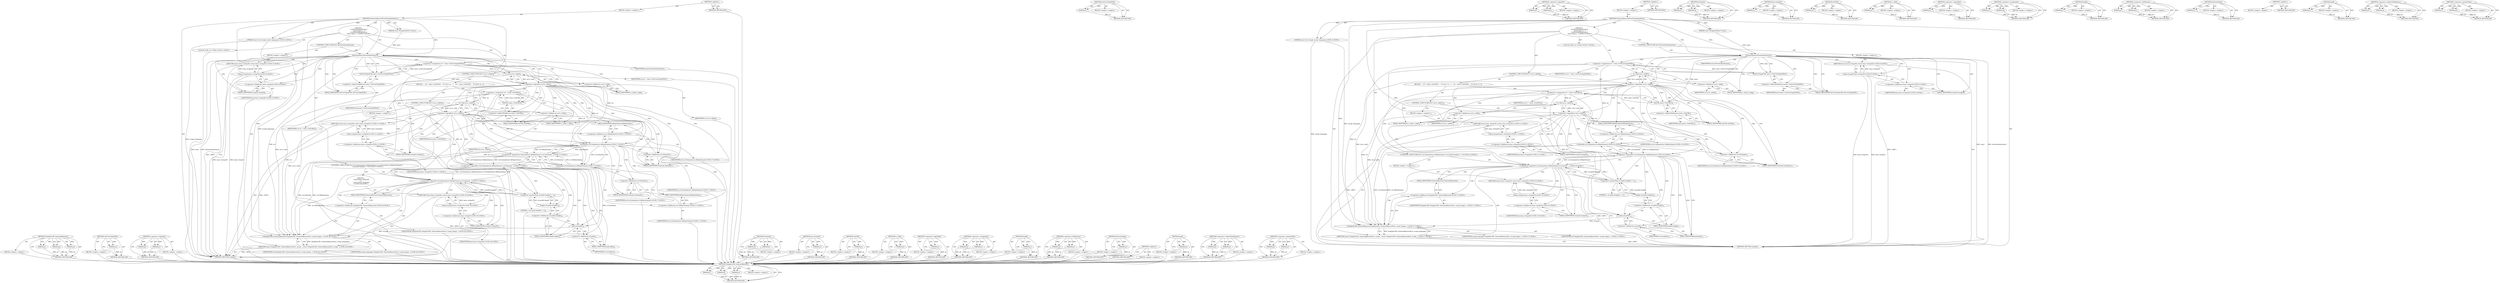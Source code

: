 digraph "&lt;operator&gt;.greaterThan" {
vulnerable_172 [label=<(METHOD,TemplateURL.GenerateKeyword)>];
vulnerable_173 [label=<(PARAM,p1)>];
vulnerable_174 [label=<(PARAM,p2)>];
vulnerable_175 [label=<(PARAM,p3)>];
vulnerable_176 [label=<(BLOCK,&lt;empty&gt;,&lt;empty&gt;)>];
vulnerable_177 [label=<(METHOD_RETURN,ANY)>];
vulnerable_128 [label=<(METHOD,GetUserTypedURL)>];
vulnerable_129 [label=<(PARAM,p1)>];
vulnerable_130 [label=<(BLOCK,&lt;empty&gt;,&lt;empty&gt;)>];
vulnerable_131 [label=<(METHOD_RETURN,ANY)>];
vulnerable_149 [label=<(METHOD,&lt;operator&gt;.logicalOr)>];
vulnerable_150 [label=<(PARAM,p1)>];
vulnerable_151 [label=<(PARAM,p2)>];
vulnerable_152 [label=<(BLOCK,&lt;empty&gt;,&lt;empty&gt;)>];
vulnerable_153 [label=<(METHOD_RETURN,ANY)>];
vulnerable_6 [label=<(METHOD,&lt;global&gt;)<SUB>1</SUB>>];
vulnerable_7 [label=<(BLOCK,&lt;empty&gt;,&lt;empty&gt;)<SUB>1</SUB>>];
vulnerable_8 [label=<(METHOD,GenerateKeywordFromNavigationEntry)<SUB>1</SUB>>];
vulnerable_9 [label=<(PARAM,const NavigationEntry* entry)<SUB>2</SUB>>];
vulnerable_10 [label="<(PARAM,const std::string&amp; accept_languages)<SUB>3</SUB>>"];
vulnerable_11 [label="<(BLOCK,{
  if (IsFormSubmit(entry))
    return base::s...,{
  if (IsFormSubmit(entry))
    return base::s...)<SUB>3</SUB>>"];
vulnerable_12 [label=<(CONTROL_STRUCTURE,IF,if (IsFormSubmit(entry)))<SUB>4</SUB>>];
vulnerable_13 [label=<(IsFormSubmit,IsFormSubmit(entry))<SUB>4</SUB>>];
vulnerable_14 [label=<(IDENTIFIER,entry,IsFormSubmit(entry))<SUB>4</SUB>>];
vulnerable_15 [label=<(BLOCK,&lt;empty&gt;,&lt;empty&gt;)<SUB>5</SUB>>];
vulnerable_16 [label="<(RETURN,return base::string16();,return base::string16();)<SUB>5</SUB>>"];
vulnerable_17 [label="<(base.string16,base::string16())<SUB>5</SUB>>"];
vulnerable_18 [label="<(&lt;operator&gt;.fieldAccess,base::string16)<SUB>5</SUB>>"];
vulnerable_19 [label="<(IDENTIFIER,base,base::string16())<SUB>5</SUB>>"];
vulnerable_20 [label=<(FIELD_IDENTIFIER,string16,string16)<SUB>5</SUB>>];
vulnerable_21 [label="<(LOCAL,GURL url: GURL)<SUB>7</SUB>>"];
vulnerable_22 [label=<(&lt;operator&gt;.assignment,url = entry-&gt;GetUserTypedURL())<SUB>7</SUB>>];
vulnerable_23 [label=<(IDENTIFIER,url,url = entry-&gt;GetUserTypedURL())<SUB>7</SUB>>];
vulnerable_24 [label=<(GetUserTypedURL,entry-&gt;GetUserTypedURL())<SUB>7</SUB>>];
vulnerable_25 [label=<(&lt;operator&gt;.indirectFieldAccess,entry-&gt;GetUserTypedURL)<SUB>7</SUB>>];
vulnerable_26 [label=<(IDENTIFIER,entry,entry-&gt;GetUserTypedURL())<SUB>7</SUB>>];
vulnerable_27 [label=<(FIELD_IDENTIFIER,GetUserTypedURL,GetUserTypedURL)<SUB>7</SUB>>];
vulnerable_28 [label=<(CONTROL_STRUCTURE,IF,if (!url.is_valid()))<SUB>8</SUB>>];
vulnerable_29 [label=<(&lt;operator&gt;.logicalNot,!url.is_valid())<SUB>8</SUB>>];
vulnerable_30 [label=<(is_valid,url.is_valid())<SUB>8</SUB>>];
vulnerable_31 [label=<(&lt;operator&gt;.fieldAccess,url.is_valid)<SUB>8</SUB>>];
vulnerable_32 [label=<(IDENTIFIER,url,url.is_valid())<SUB>8</SUB>>];
vulnerable_33 [label=<(FIELD_IDENTIFIER,is_valid,is_valid)<SUB>8</SUB>>];
vulnerable_34 [label=<(BLOCK,{
    url = entry-&gt;GetURL();
    if (!url.is_va...,{
    url = entry-&gt;GetURL();
    if (!url.is_va...)<SUB>8</SUB>>];
vulnerable_35 [label=<(&lt;operator&gt;.assignment,url = entry-&gt;GetURL())<SUB>9</SUB>>];
vulnerable_36 [label=<(IDENTIFIER,url,url = entry-&gt;GetURL())<SUB>9</SUB>>];
vulnerable_37 [label=<(GetURL,entry-&gt;GetURL())<SUB>9</SUB>>];
vulnerable_38 [label=<(&lt;operator&gt;.indirectFieldAccess,entry-&gt;GetURL)<SUB>9</SUB>>];
vulnerable_39 [label=<(IDENTIFIER,entry,entry-&gt;GetURL())<SUB>9</SUB>>];
vulnerable_40 [label=<(FIELD_IDENTIFIER,GetURL,GetURL)<SUB>9</SUB>>];
vulnerable_41 [label=<(CONTROL_STRUCTURE,IF,if (!url.is_valid()))<SUB>10</SUB>>];
vulnerable_42 [label=<(&lt;operator&gt;.logicalNot,!url.is_valid())<SUB>10</SUB>>];
vulnerable_43 [label=<(is_valid,url.is_valid())<SUB>10</SUB>>];
vulnerable_44 [label=<(&lt;operator&gt;.fieldAccess,url.is_valid)<SUB>10</SUB>>];
vulnerable_45 [label=<(IDENTIFIER,url,url.is_valid())<SUB>10</SUB>>];
vulnerable_46 [label=<(FIELD_IDENTIFIER,is_valid,is_valid)<SUB>10</SUB>>];
vulnerable_47 [label=<(BLOCK,&lt;empty&gt;,&lt;empty&gt;)<SUB>11</SUB>>];
vulnerable_48 [label="<(RETURN,return base::string16();,return base::string16();)<SUB>11</SUB>>"];
vulnerable_49 [label="<(base.string16,base::string16())<SUB>11</SUB>>"];
vulnerable_50 [label="<(&lt;operator&gt;.fieldAccess,base::string16)<SUB>11</SUB>>"];
vulnerable_51 [label="<(IDENTIFIER,base,base::string16())<SUB>11</SUB>>"];
vulnerable_52 [label=<(FIELD_IDENTIFIER,string16,string16)<SUB>11</SUB>>];
vulnerable_53 [label="<(CONTROL_STRUCTURE,IF,if (!url.SchemeIs(url::kHttpScheme) || (url.path().length() &gt; 1)))<SUB>14</SUB>>"];
vulnerable_54 [label="<(&lt;operator&gt;.logicalOr,!url.SchemeIs(url::kHttpScheme) || (url.path()....)<SUB>14</SUB>>"];
vulnerable_55 [label="<(&lt;operator&gt;.logicalNot,!url.SchemeIs(url::kHttpScheme))<SUB>14</SUB>>"];
vulnerable_56 [label="<(SchemeIs,url.SchemeIs(url::kHttpScheme))<SUB>14</SUB>>"];
vulnerable_57 [label=<(&lt;operator&gt;.fieldAccess,url.SchemeIs)<SUB>14</SUB>>];
vulnerable_58 [label="<(IDENTIFIER,url,url.SchemeIs(url::kHttpScheme))<SUB>14</SUB>>"];
vulnerable_59 [label=<(FIELD_IDENTIFIER,SchemeIs,SchemeIs)<SUB>14</SUB>>];
vulnerable_60 [label="<(&lt;operator&gt;.fieldAccess,url::kHttpScheme)<SUB>14</SUB>>"];
vulnerable_61 [label="<(IDENTIFIER,url,url.SchemeIs(url::kHttpScheme))<SUB>14</SUB>>"];
vulnerable_62 [label=<(FIELD_IDENTIFIER,kHttpScheme,kHttpScheme)<SUB>14</SUB>>];
vulnerable_63 [label=<(&lt;operator&gt;.greaterThan,url.path().length() &gt; 1)<SUB>14</SUB>>];
vulnerable_64 [label=<(length,url.path().length())<SUB>14</SUB>>];
vulnerable_65 [label=<(&lt;operator&gt;.fieldAccess,url.path().length)<SUB>14</SUB>>];
vulnerable_66 [label=<(path,url.path())<SUB>14</SUB>>];
vulnerable_67 [label=<(&lt;operator&gt;.fieldAccess,url.path)<SUB>14</SUB>>];
vulnerable_68 [label=<(IDENTIFIER,url,url.path())<SUB>14</SUB>>];
vulnerable_69 [label=<(FIELD_IDENTIFIER,path,path)<SUB>14</SUB>>];
vulnerable_70 [label=<(FIELD_IDENTIFIER,length,length)<SUB>14</SUB>>];
vulnerable_71 [label=<(LITERAL,1,url.path().length() &gt; 1)<SUB>14</SUB>>];
vulnerable_72 [label=<(BLOCK,&lt;empty&gt;,&lt;empty&gt;)<SUB>15</SUB>>];
vulnerable_73 [label="<(RETURN,return base::string16();,return base::string16();)<SUB>15</SUB>>"];
vulnerable_74 [label="<(base.string16,base::string16())<SUB>15</SUB>>"];
vulnerable_75 [label="<(&lt;operator&gt;.fieldAccess,base::string16)<SUB>15</SUB>>"];
vulnerable_76 [label="<(IDENTIFIER,base,base::string16())<SUB>15</SUB>>"];
vulnerable_77 [label=<(FIELD_IDENTIFIER,string16,string16)<SUB>15</SUB>>];
vulnerable_78 [label="<(RETURN,return TemplateURL::GenerateKeyword(url, accept...,return TemplateURL::GenerateKeyword(url, accept...)<SUB>17</SUB>>"];
vulnerable_79 [label="<(TemplateURL.GenerateKeyword,TemplateURL::GenerateKeyword(url, accept_langua...)<SUB>17</SUB>>"];
vulnerable_80 [label="<(&lt;operator&gt;.fieldAccess,TemplateURL::GenerateKeyword)<SUB>17</SUB>>"];
vulnerable_81 [label="<(IDENTIFIER,TemplateURL,TemplateURL::GenerateKeyword(url, accept_langua...)<SUB>17</SUB>>"];
vulnerable_82 [label=<(FIELD_IDENTIFIER,GenerateKeyword,GenerateKeyword)<SUB>17</SUB>>];
vulnerable_83 [label="<(IDENTIFIER,url,TemplateURL::GenerateKeyword(url, accept_langua...)<SUB>17</SUB>>"];
vulnerable_84 [label="<(IDENTIFIER,accept_languages,TemplateURL::GenerateKeyword(url, accept_langua...)<SUB>17</SUB>>"];
vulnerable_85 [label=<(METHOD_RETURN,string16)<SUB>1</SUB>>];
vulnerable_87 [label=<(METHOD_RETURN,ANY)<SUB>1</SUB>>];
vulnerable_154 [label=<(METHOD,SchemeIs)>];
vulnerable_155 [label=<(PARAM,p1)>];
vulnerable_156 [label=<(PARAM,p2)>];
vulnerable_157 [label=<(BLOCK,&lt;empty&gt;,&lt;empty&gt;)>];
vulnerable_158 [label=<(METHOD_RETURN,ANY)>];
vulnerable_114 [label=<(METHOD,base.string16)>];
vulnerable_115 [label=<(PARAM,p1)>];
vulnerable_116 [label=<(BLOCK,&lt;empty&gt;,&lt;empty&gt;)>];
vulnerable_117 [label=<(METHOD_RETURN,ANY)>];
vulnerable_145 [label=<(METHOD,GetURL)>];
vulnerable_146 [label=<(PARAM,p1)>];
vulnerable_147 [label=<(BLOCK,&lt;empty&gt;,&lt;empty&gt;)>];
vulnerable_148 [label=<(METHOD_RETURN,ANY)>];
vulnerable_141 [label=<(METHOD,is_valid)>];
vulnerable_142 [label=<(PARAM,p1)>];
vulnerable_143 [label=<(BLOCK,&lt;empty&gt;,&lt;empty&gt;)>];
vulnerable_144 [label=<(METHOD_RETURN,ANY)>];
vulnerable_137 [label=<(METHOD,&lt;operator&gt;.logicalNot)>];
vulnerable_138 [label=<(PARAM,p1)>];
vulnerable_139 [label=<(BLOCK,&lt;empty&gt;,&lt;empty&gt;)>];
vulnerable_140 [label=<(METHOD_RETURN,ANY)>];
vulnerable_123 [label=<(METHOD,&lt;operator&gt;.assignment)>];
vulnerable_124 [label=<(PARAM,p1)>];
vulnerable_125 [label=<(PARAM,p2)>];
vulnerable_126 [label=<(BLOCK,&lt;empty&gt;,&lt;empty&gt;)>];
vulnerable_127 [label=<(METHOD_RETURN,ANY)>];
vulnerable_164 [label=<(METHOD,length)>];
vulnerable_165 [label=<(PARAM,p1)>];
vulnerable_166 [label=<(BLOCK,&lt;empty&gt;,&lt;empty&gt;)>];
vulnerable_167 [label=<(METHOD_RETURN,ANY)>];
vulnerable_118 [label=<(METHOD,&lt;operator&gt;.fieldAccess)>];
vulnerable_119 [label=<(PARAM,p1)>];
vulnerable_120 [label=<(PARAM,p2)>];
vulnerable_121 [label=<(BLOCK,&lt;empty&gt;,&lt;empty&gt;)>];
vulnerable_122 [label=<(METHOD_RETURN,ANY)>];
vulnerable_110 [label=<(METHOD,IsFormSubmit)>];
vulnerable_111 [label=<(PARAM,p1)>];
vulnerable_112 [label=<(BLOCK,&lt;empty&gt;,&lt;empty&gt;)>];
vulnerable_113 [label=<(METHOD_RETURN,ANY)>];
vulnerable_104 [label=<(METHOD,&lt;global&gt;)<SUB>1</SUB>>];
vulnerable_105 [label=<(BLOCK,&lt;empty&gt;,&lt;empty&gt;)>];
vulnerable_106 [label=<(METHOD_RETURN,ANY)>];
vulnerable_168 [label=<(METHOD,path)>];
vulnerable_169 [label=<(PARAM,p1)>];
vulnerable_170 [label=<(BLOCK,&lt;empty&gt;,&lt;empty&gt;)>];
vulnerable_171 [label=<(METHOD_RETURN,ANY)>];
vulnerable_132 [label=<(METHOD,&lt;operator&gt;.indirectFieldAccess)>];
vulnerable_133 [label=<(PARAM,p1)>];
vulnerable_134 [label=<(PARAM,p2)>];
vulnerable_135 [label=<(BLOCK,&lt;empty&gt;,&lt;empty&gt;)>];
vulnerable_136 [label=<(METHOD_RETURN,ANY)>];
vulnerable_159 [label=<(METHOD,&lt;operator&gt;.greaterThan)>];
vulnerable_160 [label=<(PARAM,p1)>];
vulnerable_161 [label=<(PARAM,p2)>];
vulnerable_162 [label=<(BLOCK,&lt;empty&gt;,&lt;empty&gt;)>];
vulnerable_163 [label=<(METHOD_RETURN,ANY)>];
fixed_180 [label=<(METHOD,TemplateURL.GenerateKeyword)>];
fixed_181 [label=<(PARAM,p1)>];
fixed_182 [label=<(PARAM,p2)>];
fixed_183 [label=<(PARAM,p3)>];
fixed_184 [label=<(BLOCK,&lt;empty&gt;,&lt;empty&gt;)>];
fixed_185 [label=<(METHOD_RETURN,ANY)>];
fixed_136 [label=<(METHOD,GetUserTypedURL)>];
fixed_137 [label=<(PARAM,p1)>];
fixed_138 [label=<(BLOCK,&lt;empty&gt;,&lt;empty&gt;)>];
fixed_139 [label=<(METHOD_RETURN,ANY)>];
fixed_157 [label=<(METHOD,&lt;operator&gt;.logicalOr)>];
fixed_158 [label=<(PARAM,p1)>];
fixed_159 [label=<(PARAM,p2)>];
fixed_160 [label=<(BLOCK,&lt;empty&gt;,&lt;empty&gt;)>];
fixed_161 [label=<(METHOD_RETURN,ANY)>];
fixed_6 [label=<(METHOD,&lt;global&gt;)<SUB>1</SUB>>];
fixed_7 [label=<(BLOCK,&lt;empty&gt;,&lt;empty&gt;)<SUB>1</SUB>>];
fixed_8 [label=<(METHOD,GenerateKeywordFromNavigationEntry)<SUB>1</SUB>>];
fixed_9 [label=<(PARAM,const NavigationEntry* entry)<SUB>2</SUB>>];
fixed_10 [label="<(PARAM,const std::string&amp; accept_languages)<SUB>3</SUB>>"];
fixed_11 [label="<(BLOCK,{
  if (IsFormSubmit(entry))
    return base::s...,{
  if (IsFormSubmit(entry))
    return base::s...)<SUB>3</SUB>>"];
fixed_12 [label=<(CONTROL_STRUCTURE,IF,if (IsFormSubmit(entry)))<SUB>4</SUB>>];
fixed_13 [label=<(IsFormSubmit,IsFormSubmit(entry))<SUB>4</SUB>>];
fixed_14 [label=<(IDENTIFIER,entry,IsFormSubmit(entry))<SUB>4</SUB>>];
fixed_15 [label=<(BLOCK,&lt;empty&gt;,&lt;empty&gt;)<SUB>5</SUB>>];
fixed_16 [label="<(RETURN,return base::string16();,return base::string16();)<SUB>5</SUB>>"];
fixed_17 [label="<(base.string16,base::string16())<SUB>5</SUB>>"];
fixed_18 [label="<(&lt;operator&gt;.fieldAccess,base::string16)<SUB>5</SUB>>"];
fixed_19 [label="<(IDENTIFIER,base,base::string16())<SUB>5</SUB>>"];
fixed_20 [label=<(FIELD_IDENTIFIER,string16,string16)<SUB>5</SUB>>];
fixed_21 [label="<(LOCAL,GURL url: GURL)<SUB>7</SUB>>"];
fixed_22 [label=<(&lt;operator&gt;.assignment,url = entry-&gt;GetUserTypedURL())<SUB>7</SUB>>];
fixed_23 [label=<(IDENTIFIER,url,url = entry-&gt;GetUserTypedURL())<SUB>7</SUB>>];
fixed_24 [label=<(GetUserTypedURL,entry-&gt;GetUserTypedURL())<SUB>7</SUB>>];
fixed_25 [label=<(&lt;operator&gt;.indirectFieldAccess,entry-&gt;GetUserTypedURL)<SUB>7</SUB>>];
fixed_26 [label=<(IDENTIFIER,entry,entry-&gt;GetUserTypedURL())<SUB>7</SUB>>];
fixed_27 [label=<(FIELD_IDENTIFIER,GetUserTypedURL,GetUserTypedURL)<SUB>7</SUB>>];
fixed_28 [label=<(CONTROL_STRUCTURE,IF,if (!url.is_valid()))<SUB>8</SUB>>];
fixed_29 [label=<(&lt;operator&gt;.logicalNot,!url.is_valid())<SUB>8</SUB>>];
fixed_30 [label=<(is_valid,url.is_valid())<SUB>8</SUB>>];
fixed_31 [label=<(&lt;operator&gt;.fieldAccess,url.is_valid)<SUB>8</SUB>>];
fixed_32 [label=<(IDENTIFIER,url,url.is_valid())<SUB>8</SUB>>];
fixed_33 [label=<(FIELD_IDENTIFIER,is_valid,is_valid)<SUB>8</SUB>>];
fixed_34 [label=<(BLOCK,{
    url = entry-&gt;GetURL();
    if (!url.is_va...,{
    url = entry-&gt;GetURL();
    if (!url.is_va...)<SUB>8</SUB>>];
fixed_35 [label=<(&lt;operator&gt;.assignment,url = entry-&gt;GetURL())<SUB>9</SUB>>];
fixed_36 [label=<(IDENTIFIER,url,url = entry-&gt;GetURL())<SUB>9</SUB>>];
fixed_37 [label=<(GetURL,entry-&gt;GetURL())<SUB>9</SUB>>];
fixed_38 [label=<(&lt;operator&gt;.indirectFieldAccess,entry-&gt;GetURL)<SUB>9</SUB>>];
fixed_39 [label=<(IDENTIFIER,entry,entry-&gt;GetURL())<SUB>9</SUB>>];
fixed_40 [label=<(FIELD_IDENTIFIER,GetURL,GetURL)<SUB>9</SUB>>];
fixed_41 [label=<(CONTROL_STRUCTURE,IF,if (!url.is_valid()))<SUB>10</SUB>>];
fixed_42 [label=<(&lt;operator&gt;.logicalNot,!url.is_valid())<SUB>10</SUB>>];
fixed_43 [label=<(is_valid,url.is_valid())<SUB>10</SUB>>];
fixed_44 [label=<(&lt;operator&gt;.fieldAccess,url.is_valid)<SUB>10</SUB>>];
fixed_45 [label=<(IDENTIFIER,url,url.is_valid())<SUB>10</SUB>>];
fixed_46 [label=<(FIELD_IDENTIFIER,is_valid,is_valid)<SUB>10</SUB>>];
fixed_47 [label=<(BLOCK,&lt;empty&gt;,&lt;empty&gt;)<SUB>11</SUB>>];
fixed_48 [label="<(RETURN,return base::string16();,return base::string16();)<SUB>11</SUB>>"];
fixed_49 [label="<(base.string16,base::string16())<SUB>11</SUB>>"];
fixed_50 [label="<(&lt;operator&gt;.fieldAccess,base::string16)<SUB>11</SUB>>"];
fixed_51 [label="<(IDENTIFIER,base,base::string16())<SUB>11</SUB>>"];
fixed_52 [label=<(FIELD_IDENTIFIER,string16,string16)<SUB>11</SUB>>];
fixed_53 [label="<(CONTROL_STRUCTURE,IF,if (!(url.SchemeIs(url::kHttpScheme) || url.SchemeIs(url::kHttpsScheme)) ||
      (url.path().length() &gt; 1)))<SUB>17</SUB>>"];
fixed_54 [label="<(&lt;operator&gt;.logicalOr,!(url.SchemeIs(url::kHttpScheme) || url.SchemeI...)<SUB>17</SUB>>"];
fixed_55 [label="<(&lt;operator&gt;.logicalNot,!(url.SchemeIs(url::kHttpScheme) || url.SchemeI...)<SUB>17</SUB>>"];
fixed_56 [label="<(&lt;operator&gt;.logicalOr,url.SchemeIs(url::kHttpScheme) || url.SchemeIs(...)<SUB>17</SUB>>"];
fixed_57 [label="<(SchemeIs,url.SchemeIs(url::kHttpScheme))<SUB>17</SUB>>"];
fixed_58 [label=<(&lt;operator&gt;.fieldAccess,url.SchemeIs)<SUB>17</SUB>>];
fixed_59 [label="<(IDENTIFIER,url,url.SchemeIs(url::kHttpScheme))<SUB>17</SUB>>"];
fixed_60 [label=<(FIELD_IDENTIFIER,SchemeIs,SchemeIs)<SUB>17</SUB>>];
fixed_61 [label="<(&lt;operator&gt;.fieldAccess,url::kHttpScheme)<SUB>17</SUB>>"];
fixed_62 [label="<(IDENTIFIER,url,url.SchemeIs(url::kHttpScheme))<SUB>17</SUB>>"];
fixed_63 [label=<(FIELD_IDENTIFIER,kHttpScheme,kHttpScheme)<SUB>17</SUB>>];
fixed_64 [label="<(SchemeIs,url.SchemeIs(url::kHttpsScheme))<SUB>17</SUB>>"];
fixed_65 [label=<(&lt;operator&gt;.fieldAccess,url.SchemeIs)<SUB>17</SUB>>];
fixed_66 [label="<(IDENTIFIER,url,url.SchemeIs(url::kHttpsScheme))<SUB>17</SUB>>"];
fixed_67 [label=<(FIELD_IDENTIFIER,SchemeIs,SchemeIs)<SUB>17</SUB>>];
fixed_68 [label="<(&lt;operator&gt;.fieldAccess,url::kHttpsScheme)<SUB>17</SUB>>"];
fixed_69 [label="<(IDENTIFIER,url,url.SchemeIs(url::kHttpsScheme))<SUB>17</SUB>>"];
fixed_70 [label=<(FIELD_IDENTIFIER,kHttpsScheme,kHttpsScheme)<SUB>17</SUB>>];
fixed_71 [label=<(&lt;operator&gt;.greaterThan,url.path().length() &gt; 1)<SUB>18</SUB>>];
fixed_72 [label=<(length,url.path().length())<SUB>18</SUB>>];
fixed_73 [label=<(&lt;operator&gt;.fieldAccess,url.path().length)<SUB>18</SUB>>];
fixed_74 [label=<(path,url.path())<SUB>18</SUB>>];
fixed_75 [label=<(&lt;operator&gt;.fieldAccess,url.path)<SUB>18</SUB>>];
fixed_76 [label=<(IDENTIFIER,url,url.path())<SUB>18</SUB>>];
fixed_77 [label=<(FIELD_IDENTIFIER,path,path)<SUB>18</SUB>>];
fixed_78 [label=<(FIELD_IDENTIFIER,length,length)<SUB>18</SUB>>];
fixed_79 [label=<(LITERAL,1,url.path().length() &gt; 1)<SUB>18</SUB>>];
fixed_80 [label="<(BLOCK,{
     return base::string16();
  },{
     return base::string16();
  })<SUB>18</SUB>>"];
fixed_81 [label="<(RETURN,return base::string16();,return base::string16();)<SUB>19</SUB>>"];
fixed_82 [label="<(base.string16,base::string16())<SUB>19</SUB>>"];
fixed_83 [label="<(&lt;operator&gt;.fieldAccess,base::string16)<SUB>19</SUB>>"];
fixed_84 [label="<(IDENTIFIER,base,base::string16())<SUB>19</SUB>>"];
fixed_85 [label=<(FIELD_IDENTIFIER,string16,string16)<SUB>19</SUB>>];
fixed_86 [label="<(RETURN,return TemplateURL::GenerateKeyword(url, accept...,return TemplateURL::GenerateKeyword(url, accept...)<SUB>22</SUB>>"];
fixed_87 [label="<(TemplateURL.GenerateKeyword,TemplateURL::GenerateKeyword(url, accept_langua...)<SUB>22</SUB>>"];
fixed_88 [label="<(&lt;operator&gt;.fieldAccess,TemplateURL::GenerateKeyword)<SUB>22</SUB>>"];
fixed_89 [label="<(IDENTIFIER,TemplateURL,TemplateURL::GenerateKeyword(url, accept_langua...)<SUB>22</SUB>>"];
fixed_90 [label=<(FIELD_IDENTIFIER,GenerateKeyword,GenerateKeyword)<SUB>22</SUB>>];
fixed_91 [label="<(IDENTIFIER,url,TemplateURL::GenerateKeyword(url, accept_langua...)<SUB>22</SUB>>"];
fixed_92 [label="<(IDENTIFIER,accept_languages,TemplateURL::GenerateKeyword(url, accept_langua...)<SUB>22</SUB>>"];
fixed_93 [label=<(METHOD_RETURN,string16)<SUB>1</SUB>>];
fixed_95 [label=<(METHOD_RETURN,ANY)<SUB>1</SUB>>];
fixed_162 [label=<(METHOD,SchemeIs)>];
fixed_163 [label=<(PARAM,p1)>];
fixed_164 [label=<(PARAM,p2)>];
fixed_165 [label=<(BLOCK,&lt;empty&gt;,&lt;empty&gt;)>];
fixed_166 [label=<(METHOD_RETURN,ANY)>];
fixed_122 [label=<(METHOD,base.string16)>];
fixed_123 [label=<(PARAM,p1)>];
fixed_124 [label=<(BLOCK,&lt;empty&gt;,&lt;empty&gt;)>];
fixed_125 [label=<(METHOD_RETURN,ANY)>];
fixed_153 [label=<(METHOD,GetURL)>];
fixed_154 [label=<(PARAM,p1)>];
fixed_155 [label=<(BLOCK,&lt;empty&gt;,&lt;empty&gt;)>];
fixed_156 [label=<(METHOD_RETURN,ANY)>];
fixed_149 [label=<(METHOD,is_valid)>];
fixed_150 [label=<(PARAM,p1)>];
fixed_151 [label=<(BLOCK,&lt;empty&gt;,&lt;empty&gt;)>];
fixed_152 [label=<(METHOD_RETURN,ANY)>];
fixed_145 [label=<(METHOD,&lt;operator&gt;.logicalNot)>];
fixed_146 [label=<(PARAM,p1)>];
fixed_147 [label=<(BLOCK,&lt;empty&gt;,&lt;empty&gt;)>];
fixed_148 [label=<(METHOD_RETURN,ANY)>];
fixed_131 [label=<(METHOD,&lt;operator&gt;.assignment)>];
fixed_132 [label=<(PARAM,p1)>];
fixed_133 [label=<(PARAM,p2)>];
fixed_134 [label=<(BLOCK,&lt;empty&gt;,&lt;empty&gt;)>];
fixed_135 [label=<(METHOD_RETURN,ANY)>];
fixed_172 [label=<(METHOD,length)>];
fixed_173 [label=<(PARAM,p1)>];
fixed_174 [label=<(BLOCK,&lt;empty&gt;,&lt;empty&gt;)>];
fixed_175 [label=<(METHOD_RETURN,ANY)>];
fixed_126 [label=<(METHOD,&lt;operator&gt;.fieldAccess)>];
fixed_127 [label=<(PARAM,p1)>];
fixed_128 [label=<(PARAM,p2)>];
fixed_129 [label=<(BLOCK,&lt;empty&gt;,&lt;empty&gt;)>];
fixed_130 [label=<(METHOD_RETURN,ANY)>];
fixed_118 [label=<(METHOD,IsFormSubmit)>];
fixed_119 [label=<(PARAM,p1)>];
fixed_120 [label=<(BLOCK,&lt;empty&gt;,&lt;empty&gt;)>];
fixed_121 [label=<(METHOD_RETURN,ANY)>];
fixed_112 [label=<(METHOD,&lt;global&gt;)<SUB>1</SUB>>];
fixed_113 [label=<(BLOCK,&lt;empty&gt;,&lt;empty&gt;)>];
fixed_114 [label=<(METHOD_RETURN,ANY)>];
fixed_176 [label=<(METHOD,path)>];
fixed_177 [label=<(PARAM,p1)>];
fixed_178 [label=<(BLOCK,&lt;empty&gt;,&lt;empty&gt;)>];
fixed_179 [label=<(METHOD_RETURN,ANY)>];
fixed_140 [label=<(METHOD,&lt;operator&gt;.indirectFieldAccess)>];
fixed_141 [label=<(PARAM,p1)>];
fixed_142 [label=<(PARAM,p2)>];
fixed_143 [label=<(BLOCK,&lt;empty&gt;,&lt;empty&gt;)>];
fixed_144 [label=<(METHOD_RETURN,ANY)>];
fixed_167 [label=<(METHOD,&lt;operator&gt;.greaterThan)>];
fixed_168 [label=<(PARAM,p1)>];
fixed_169 [label=<(PARAM,p2)>];
fixed_170 [label=<(BLOCK,&lt;empty&gt;,&lt;empty&gt;)>];
fixed_171 [label=<(METHOD_RETURN,ANY)>];
vulnerable_172 -> vulnerable_173  [key=0, label="AST: "];
vulnerable_172 -> vulnerable_173  [key=1, label="DDG: "];
vulnerable_172 -> vulnerable_176  [key=0, label="AST: "];
vulnerable_172 -> vulnerable_174  [key=0, label="AST: "];
vulnerable_172 -> vulnerable_174  [key=1, label="DDG: "];
vulnerable_172 -> vulnerable_177  [key=0, label="AST: "];
vulnerable_172 -> vulnerable_177  [key=1, label="CFG: "];
vulnerable_172 -> vulnerable_175  [key=0, label="AST: "];
vulnerable_172 -> vulnerable_175  [key=1, label="DDG: "];
vulnerable_173 -> vulnerable_177  [key=0, label="DDG: p1"];
vulnerable_174 -> vulnerable_177  [key=0, label="DDG: p2"];
vulnerable_175 -> vulnerable_177  [key=0, label="DDG: p3"];
vulnerable_128 -> vulnerable_129  [key=0, label="AST: "];
vulnerable_128 -> vulnerable_129  [key=1, label="DDG: "];
vulnerable_128 -> vulnerable_130  [key=0, label="AST: "];
vulnerable_128 -> vulnerable_131  [key=0, label="AST: "];
vulnerable_128 -> vulnerable_131  [key=1, label="CFG: "];
vulnerable_129 -> vulnerable_131  [key=0, label="DDG: p1"];
vulnerable_149 -> vulnerable_150  [key=0, label="AST: "];
vulnerable_149 -> vulnerable_150  [key=1, label="DDG: "];
vulnerable_149 -> vulnerable_152  [key=0, label="AST: "];
vulnerable_149 -> vulnerable_151  [key=0, label="AST: "];
vulnerable_149 -> vulnerable_151  [key=1, label="DDG: "];
vulnerable_149 -> vulnerable_153  [key=0, label="AST: "];
vulnerable_149 -> vulnerable_153  [key=1, label="CFG: "];
vulnerable_150 -> vulnerable_153  [key=0, label="DDG: p1"];
vulnerable_151 -> vulnerable_153  [key=0, label="DDG: p2"];
vulnerable_6 -> vulnerable_7  [key=0, label="AST: "];
vulnerable_6 -> vulnerable_87  [key=0, label="AST: "];
vulnerable_6 -> vulnerable_87  [key=1, label="CFG: "];
vulnerable_7 -> vulnerable_8  [key=0, label="AST: "];
vulnerable_8 -> vulnerable_9  [key=0, label="AST: "];
vulnerable_8 -> vulnerable_9  [key=1, label="DDG: "];
vulnerable_8 -> vulnerable_10  [key=0, label="AST: "];
vulnerable_8 -> vulnerable_10  [key=1, label="DDG: "];
vulnerable_8 -> vulnerable_11  [key=0, label="AST: "];
vulnerable_8 -> vulnerable_85  [key=0, label="AST: "];
vulnerable_8 -> vulnerable_13  [key=0, label="CFG: "];
vulnerable_8 -> vulnerable_13  [key=1, label="DDG: "];
vulnerable_8 -> vulnerable_79  [key=0, label="DDG: "];
vulnerable_8 -> vulnerable_63  [key=0, label="DDG: "];
vulnerable_9 -> vulnerable_13  [key=0, label="DDG: entry"];
vulnerable_10 -> vulnerable_85  [key=0, label="DDG: accept_languages"];
vulnerable_10 -> vulnerable_79  [key=0, label="DDG: accept_languages"];
vulnerable_11 -> vulnerable_12  [key=0, label="AST: "];
vulnerable_11 -> vulnerable_21  [key=0, label="AST: "];
vulnerable_11 -> vulnerable_22  [key=0, label="AST: "];
vulnerable_11 -> vulnerable_28  [key=0, label="AST: "];
vulnerable_11 -> vulnerable_53  [key=0, label="AST: "];
vulnerable_11 -> vulnerable_78  [key=0, label="AST: "];
vulnerable_12 -> vulnerable_13  [key=0, label="AST: "];
vulnerable_12 -> vulnerable_15  [key=0, label="AST: "];
vulnerable_13 -> vulnerable_14  [key=0, label="AST: "];
vulnerable_13 -> vulnerable_20  [key=0, label="CFG: "];
vulnerable_13 -> vulnerable_20  [key=1, label="CDG: "];
vulnerable_13 -> vulnerable_27  [key=0, label="CFG: "];
vulnerable_13 -> vulnerable_27  [key=1, label="CDG: "];
vulnerable_13 -> vulnerable_85  [key=0, label="DDG: entry"];
vulnerable_13 -> vulnerable_85  [key=1, label="DDG: IsFormSubmit(entry)"];
vulnerable_13 -> vulnerable_24  [key=0, label="DDG: entry"];
vulnerable_13 -> vulnerable_24  [key=1, label="CDG: "];
vulnerable_13 -> vulnerable_37  [key=0, label="DDG: entry"];
vulnerable_13 -> vulnerable_17  [key=0, label="CDG: "];
vulnerable_13 -> vulnerable_30  [key=0, label="CDG: "];
vulnerable_13 -> vulnerable_25  [key=0, label="CDG: "];
vulnerable_13 -> vulnerable_22  [key=0, label="CDG: "];
vulnerable_13 -> vulnerable_29  [key=0, label="CDG: "];
vulnerable_13 -> vulnerable_18  [key=0, label="CDG: "];
vulnerable_13 -> vulnerable_16  [key=0, label="CDG: "];
vulnerable_13 -> vulnerable_33  [key=0, label="CDG: "];
vulnerable_13 -> vulnerable_31  [key=0, label="CDG: "];
vulnerable_15 -> vulnerable_16  [key=0, label="AST: "];
vulnerable_16 -> vulnerable_17  [key=0, label="AST: "];
vulnerable_16 -> vulnerable_85  [key=0, label="CFG: "];
vulnerable_16 -> vulnerable_85  [key=1, label="DDG: &lt;RET&gt;"];
vulnerable_17 -> vulnerable_18  [key=0, label="AST: "];
vulnerable_17 -> vulnerable_16  [key=0, label="CFG: "];
vulnerable_17 -> vulnerable_16  [key=1, label="DDG: base::string16()"];
vulnerable_17 -> vulnerable_85  [key=0, label="DDG: base::string16"];
vulnerable_17 -> vulnerable_85  [key=1, label="DDG: base::string16()"];
vulnerable_18 -> vulnerable_19  [key=0, label="AST: "];
vulnerable_18 -> vulnerable_20  [key=0, label="AST: "];
vulnerable_18 -> vulnerable_17  [key=0, label="CFG: "];
vulnerable_20 -> vulnerable_18  [key=0, label="CFG: "];
vulnerable_22 -> vulnerable_23  [key=0, label="AST: "];
vulnerable_22 -> vulnerable_24  [key=0, label="AST: "];
vulnerable_22 -> vulnerable_33  [key=0, label="CFG: "];
vulnerable_22 -> vulnerable_79  [key=0, label="DDG: url"];
vulnerable_22 -> vulnerable_30  [key=0, label="DDG: url"];
vulnerable_22 -> vulnerable_56  [key=0, label="DDG: url"];
vulnerable_22 -> vulnerable_66  [key=0, label="DDG: url"];
vulnerable_24 -> vulnerable_25  [key=0, label="AST: "];
vulnerable_24 -> vulnerable_22  [key=0, label="CFG: "];
vulnerable_24 -> vulnerable_22  [key=1, label="DDG: entry-&gt;GetUserTypedURL"];
vulnerable_25 -> vulnerable_26  [key=0, label="AST: "];
vulnerable_25 -> vulnerable_27  [key=0, label="AST: "];
vulnerable_25 -> vulnerable_24  [key=0, label="CFG: "];
vulnerable_27 -> vulnerable_25  [key=0, label="CFG: "];
vulnerable_28 -> vulnerable_29  [key=0, label="AST: "];
vulnerable_28 -> vulnerable_34  [key=0, label="AST: "];
vulnerable_29 -> vulnerable_30  [key=0, label="AST: "];
vulnerable_29 -> vulnerable_40  [key=0, label="CFG: "];
vulnerable_29 -> vulnerable_40  [key=1, label="CDG: "];
vulnerable_29 -> vulnerable_59  [key=0, label="CFG: "];
vulnerable_29 -> vulnerable_59  [key=1, label="CDG: "];
vulnerable_29 -> vulnerable_60  [key=0, label="CDG: "];
vulnerable_29 -> vulnerable_42  [key=0, label="CDG: "];
vulnerable_29 -> vulnerable_57  [key=0, label="CDG: "];
vulnerable_29 -> vulnerable_37  [key=0, label="CDG: "];
vulnerable_29 -> vulnerable_46  [key=0, label="CDG: "];
vulnerable_29 -> vulnerable_38  [key=0, label="CDG: "];
vulnerable_29 -> vulnerable_56  [key=0, label="CDG: "];
vulnerable_29 -> vulnerable_44  [key=0, label="CDG: "];
vulnerable_29 -> vulnerable_35  [key=0, label="CDG: "];
vulnerable_29 -> vulnerable_54  [key=0, label="CDG: "];
vulnerable_29 -> vulnerable_43  [key=0, label="CDG: "];
vulnerable_29 -> vulnerable_55  [key=0, label="CDG: "];
vulnerable_29 -> vulnerable_62  [key=0, label="CDG: "];
vulnerable_30 -> vulnerable_31  [key=0, label="AST: "];
vulnerable_30 -> vulnerable_29  [key=0, label="CFG: "];
vulnerable_30 -> vulnerable_29  [key=1, label="DDG: url.is_valid"];
vulnerable_30 -> vulnerable_79  [key=0, label="DDG: url.is_valid"];
vulnerable_31 -> vulnerable_32  [key=0, label="AST: "];
vulnerable_31 -> vulnerable_33  [key=0, label="AST: "];
vulnerable_31 -> vulnerable_30  [key=0, label="CFG: "];
vulnerable_33 -> vulnerable_31  [key=0, label="CFG: "];
vulnerable_34 -> vulnerable_35  [key=0, label="AST: "];
vulnerable_34 -> vulnerable_41  [key=0, label="AST: "];
vulnerable_35 -> vulnerable_36  [key=0, label="AST: "];
vulnerable_35 -> vulnerable_37  [key=0, label="AST: "];
vulnerable_35 -> vulnerable_46  [key=0, label="CFG: "];
vulnerable_35 -> vulnerable_79  [key=0, label="DDG: url"];
vulnerable_35 -> vulnerable_56  [key=0, label="DDG: url"];
vulnerable_35 -> vulnerable_43  [key=0, label="DDG: url"];
vulnerable_35 -> vulnerable_66  [key=0, label="DDG: url"];
vulnerable_37 -> vulnerable_38  [key=0, label="AST: "];
vulnerable_37 -> vulnerable_35  [key=0, label="CFG: "];
vulnerable_37 -> vulnerable_35  [key=1, label="DDG: entry-&gt;GetURL"];
vulnerable_38 -> vulnerable_39  [key=0, label="AST: "];
vulnerable_38 -> vulnerable_40  [key=0, label="AST: "];
vulnerable_38 -> vulnerable_37  [key=0, label="CFG: "];
vulnerable_40 -> vulnerable_38  [key=0, label="CFG: "];
vulnerable_41 -> vulnerable_42  [key=0, label="AST: "];
vulnerable_41 -> vulnerable_47  [key=0, label="AST: "];
vulnerable_42 -> vulnerable_43  [key=0, label="AST: "];
vulnerable_42 -> vulnerable_52  [key=0, label="CFG: "];
vulnerable_42 -> vulnerable_52  [key=1, label="CDG: "];
vulnerable_42 -> vulnerable_59  [key=0, label="CFG: "];
vulnerable_42 -> vulnerable_59  [key=1, label="CDG: "];
vulnerable_42 -> vulnerable_48  [key=0, label="CDG: "];
vulnerable_42 -> vulnerable_49  [key=0, label="CDG: "];
vulnerable_42 -> vulnerable_60  [key=0, label="CDG: "];
vulnerable_42 -> vulnerable_57  [key=0, label="CDG: "];
vulnerable_42 -> vulnerable_56  [key=0, label="CDG: "];
vulnerable_42 -> vulnerable_50  [key=0, label="CDG: "];
vulnerable_42 -> vulnerable_54  [key=0, label="CDG: "];
vulnerable_42 -> vulnerable_55  [key=0, label="CDG: "];
vulnerable_42 -> vulnerable_62  [key=0, label="CDG: "];
vulnerable_43 -> vulnerable_44  [key=0, label="AST: "];
vulnerable_43 -> vulnerable_42  [key=0, label="CFG: "];
vulnerable_43 -> vulnerable_42  [key=1, label="DDG: url.is_valid"];
vulnerable_43 -> vulnerable_79  [key=0, label="DDG: url.is_valid"];
vulnerable_44 -> vulnerable_45  [key=0, label="AST: "];
vulnerable_44 -> vulnerable_46  [key=0, label="AST: "];
vulnerable_44 -> vulnerable_43  [key=0, label="CFG: "];
vulnerable_46 -> vulnerable_44  [key=0, label="CFG: "];
vulnerable_47 -> vulnerable_48  [key=0, label="AST: "];
vulnerable_48 -> vulnerable_49  [key=0, label="AST: "];
vulnerable_48 -> vulnerable_85  [key=0, label="CFG: "];
vulnerable_48 -> vulnerable_85  [key=1, label="DDG: &lt;RET&gt;"];
vulnerable_49 -> vulnerable_50  [key=0, label="AST: "];
vulnerable_49 -> vulnerable_48  [key=0, label="CFG: "];
vulnerable_49 -> vulnerable_48  [key=1, label="DDG: base::string16()"];
vulnerable_50 -> vulnerable_51  [key=0, label="AST: "];
vulnerable_50 -> vulnerable_52  [key=0, label="AST: "];
vulnerable_50 -> vulnerable_49  [key=0, label="CFG: "];
vulnerable_52 -> vulnerable_50  [key=0, label="CFG: "];
vulnerable_53 -> vulnerable_54  [key=0, label="AST: "];
vulnerable_53 -> vulnerable_72  [key=0, label="AST: "];
vulnerable_54 -> vulnerable_55  [key=0, label="AST: "];
vulnerable_54 -> vulnerable_63  [key=0, label="AST: "];
vulnerable_54 -> vulnerable_77  [key=0, label="CFG: "];
vulnerable_54 -> vulnerable_77  [key=1, label="CDG: "];
vulnerable_54 -> vulnerable_82  [key=0, label="CFG: "];
vulnerable_54 -> vulnerable_82  [key=1, label="CDG: "];
vulnerable_54 -> vulnerable_73  [key=0, label="CDG: "];
vulnerable_54 -> vulnerable_75  [key=0, label="CDG: "];
vulnerable_54 -> vulnerable_74  [key=0, label="CDG: "];
vulnerable_54 -> vulnerable_79  [key=0, label="CDG: "];
vulnerable_54 -> vulnerable_80  [key=0, label="CDG: "];
vulnerable_54 -> vulnerable_78  [key=0, label="CDG: "];
vulnerable_55 -> vulnerable_56  [key=0, label="AST: "];
vulnerable_55 -> vulnerable_54  [key=0, label="CFG: "];
vulnerable_55 -> vulnerable_54  [key=1, label="DDG: url.SchemeIs(url::kHttpScheme)"];
vulnerable_55 -> vulnerable_69  [key=0, label="CFG: "];
vulnerable_55 -> vulnerable_69  [key=1, label="CDG: "];
vulnerable_55 -> vulnerable_64  [key=0, label="CDG: "];
vulnerable_55 -> vulnerable_66  [key=0, label="CDG: "];
vulnerable_55 -> vulnerable_67  [key=0, label="CDG: "];
vulnerable_55 -> vulnerable_65  [key=0, label="CDG: "];
vulnerable_55 -> vulnerable_70  [key=0, label="CDG: "];
vulnerable_55 -> vulnerable_63  [key=0, label="CDG: "];
vulnerable_56 -> vulnerable_57  [key=0, label="AST: "];
vulnerable_56 -> vulnerable_60  [key=0, label="AST: "];
vulnerable_56 -> vulnerable_55  [key=0, label="CFG: "];
vulnerable_56 -> vulnerable_55  [key=1, label="DDG: url.SchemeIs"];
vulnerable_56 -> vulnerable_55  [key=2, label="DDG: url::kHttpScheme"];
vulnerable_56 -> vulnerable_79  [key=0, label="DDG: url.SchemeIs"];
vulnerable_56 -> vulnerable_79  [key=1, label="DDG: url::kHttpScheme"];
vulnerable_57 -> vulnerable_58  [key=0, label="AST: "];
vulnerable_57 -> vulnerable_59  [key=0, label="AST: "];
vulnerable_57 -> vulnerable_62  [key=0, label="CFG: "];
vulnerable_59 -> vulnerable_57  [key=0, label="CFG: "];
vulnerable_60 -> vulnerable_61  [key=0, label="AST: "];
vulnerable_60 -> vulnerable_62  [key=0, label="AST: "];
vulnerable_60 -> vulnerable_56  [key=0, label="CFG: "];
vulnerable_62 -> vulnerable_60  [key=0, label="CFG: "];
vulnerable_63 -> vulnerable_64  [key=0, label="AST: "];
vulnerable_63 -> vulnerable_71  [key=0, label="AST: "];
vulnerable_63 -> vulnerable_54  [key=0, label="CFG: "];
vulnerable_63 -> vulnerable_54  [key=1, label="DDG: url.path().length()"];
vulnerable_63 -> vulnerable_54  [key=2, label="DDG: 1"];
vulnerable_64 -> vulnerable_65  [key=0, label="AST: "];
vulnerable_64 -> vulnerable_63  [key=0, label="CFG: "];
vulnerable_64 -> vulnerable_63  [key=1, label="DDG: url.path().length"];
vulnerable_65 -> vulnerable_66  [key=0, label="AST: "];
vulnerable_65 -> vulnerable_70  [key=0, label="AST: "];
vulnerable_65 -> vulnerable_64  [key=0, label="CFG: "];
vulnerable_66 -> vulnerable_67  [key=0, label="AST: "];
vulnerable_66 -> vulnerable_70  [key=0, label="CFG: "];
vulnerable_66 -> vulnerable_79  [key=0, label="DDG: url.path"];
vulnerable_67 -> vulnerable_68  [key=0, label="AST: "];
vulnerable_67 -> vulnerable_69  [key=0, label="AST: "];
vulnerable_67 -> vulnerable_66  [key=0, label="CFG: "];
vulnerable_69 -> vulnerable_67  [key=0, label="CFG: "];
vulnerable_70 -> vulnerable_65  [key=0, label="CFG: "];
vulnerable_72 -> vulnerable_73  [key=0, label="AST: "];
vulnerable_73 -> vulnerable_74  [key=0, label="AST: "];
vulnerable_73 -> vulnerable_85  [key=0, label="CFG: "];
vulnerable_73 -> vulnerable_85  [key=1, label="DDG: &lt;RET&gt;"];
vulnerable_74 -> vulnerable_75  [key=0, label="AST: "];
vulnerable_74 -> vulnerable_73  [key=0, label="CFG: "];
vulnerable_74 -> vulnerable_73  [key=1, label="DDG: base::string16()"];
vulnerable_75 -> vulnerable_76  [key=0, label="AST: "];
vulnerable_75 -> vulnerable_77  [key=0, label="AST: "];
vulnerable_75 -> vulnerable_74  [key=0, label="CFG: "];
vulnerable_77 -> vulnerable_75  [key=0, label="CFG: "];
vulnerable_78 -> vulnerable_79  [key=0, label="AST: "];
vulnerable_78 -> vulnerable_85  [key=0, label="CFG: "];
vulnerable_78 -> vulnerable_85  [key=1, label="DDG: &lt;RET&gt;"];
vulnerable_79 -> vulnerable_80  [key=0, label="AST: "];
vulnerable_79 -> vulnerable_83  [key=0, label="AST: "];
vulnerable_79 -> vulnerable_84  [key=0, label="AST: "];
vulnerable_79 -> vulnerable_78  [key=0, label="CFG: "];
vulnerable_79 -> vulnerable_78  [key=1, label="DDG: TemplateURL::GenerateKeyword(url, accept_languages)"];
vulnerable_80 -> vulnerable_81  [key=0, label="AST: "];
vulnerable_80 -> vulnerable_82  [key=0, label="AST: "];
vulnerable_80 -> vulnerable_79  [key=0, label="CFG: "];
vulnerable_82 -> vulnerable_80  [key=0, label="CFG: "];
vulnerable_154 -> vulnerable_155  [key=0, label="AST: "];
vulnerable_154 -> vulnerable_155  [key=1, label="DDG: "];
vulnerable_154 -> vulnerable_157  [key=0, label="AST: "];
vulnerable_154 -> vulnerable_156  [key=0, label="AST: "];
vulnerable_154 -> vulnerable_156  [key=1, label="DDG: "];
vulnerable_154 -> vulnerable_158  [key=0, label="AST: "];
vulnerable_154 -> vulnerable_158  [key=1, label="CFG: "];
vulnerable_155 -> vulnerable_158  [key=0, label="DDG: p1"];
vulnerable_156 -> vulnerable_158  [key=0, label="DDG: p2"];
vulnerable_114 -> vulnerable_115  [key=0, label="AST: "];
vulnerable_114 -> vulnerable_115  [key=1, label="DDG: "];
vulnerable_114 -> vulnerable_116  [key=0, label="AST: "];
vulnerable_114 -> vulnerable_117  [key=0, label="AST: "];
vulnerable_114 -> vulnerable_117  [key=1, label="CFG: "];
vulnerable_115 -> vulnerable_117  [key=0, label="DDG: p1"];
vulnerable_145 -> vulnerable_146  [key=0, label="AST: "];
vulnerable_145 -> vulnerable_146  [key=1, label="DDG: "];
vulnerable_145 -> vulnerable_147  [key=0, label="AST: "];
vulnerable_145 -> vulnerable_148  [key=0, label="AST: "];
vulnerable_145 -> vulnerable_148  [key=1, label="CFG: "];
vulnerable_146 -> vulnerable_148  [key=0, label="DDG: p1"];
vulnerable_141 -> vulnerable_142  [key=0, label="AST: "];
vulnerable_141 -> vulnerable_142  [key=1, label="DDG: "];
vulnerable_141 -> vulnerable_143  [key=0, label="AST: "];
vulnerable_141 -> vulnerable_144  [key=0, label="AST: "];
vulnerable_141 -> vulnerable_144  [key=1, label="CFG: "];
vulnerable_142 -> vulnerable_144  [key=0, label="DDG: p1"];
vulnerable_137 -> vulnerable_138  [key=0, label="AST: "];
vulnerable_137 -> vulnerable_138  [key=1, label="DDG: "];
vulnerable_137 -> vulnerable_139  [key=0, label="AST: "];
vulnerable_137 -> vulnerable_140  [key=0, label="AST: "];
vulnerable_137 -> vulnerable_140  [key=1, label="CFG: "];
vulnerable_138 -> vulnerable_140  [key=0, label="DDG: p1"];
vulnerable_123 -> vulnerable_124  [key=0, label="AST: "];
vulnerable_123 -> vulnerable_124  [key=1, label="DDG: "];
vulnerable_123 -> vulnerable_126  [key=0, label="AST: "];
vulnerable_123 -> vulnerable_125  [key=0, label="AST: "];
vulnerable_123 -> vulnerable_125  [key=1, label="DDG: "];
vulnerable_123 -> vulnerable_127  [key=0, label="AST: "];
vulnerable_123 -> vulnerable_127  [key=1, label="CFG: "];
vulnerable_124 -> vulnerable_127  [key=0, label="DDG: p1"];
vulnerable_125 -> vulnerable_127  [key=0, label="DDG: p2"];
vulnerable_164 -> vulnerable_165  [key=0, label="AST: "];
vulnerable_164 -> vulnerable_165  [key=1, label="DDG: "];
vulnerable_164 -> vulnerable_166  [key=0, label="AST: "];
vulnerable_164 -> vulnerable_167  [key=0, label="AST: "];
vulnerable_164 -> vulnerable_167  [key=1, label="CFG: "];
vulnerable_165 -> vulnerable_167  [key=0, label="DDG: p1"];
vulnerable_118 -> vulnerable_119  [key=0, label="AST: "];
vulnerable_118 -> vulnerable_119  [key=1, label="DDG: "];
vulnerable_118 -> vulnerable_121  [key=0, label="AST: "];
vulnerable_118 -> vulnerable_120  [key=0, label="AST: "];
vulnerable_118 -> vulnerable_120  [key=1, label="DDG: "];
vulnerable_118 -> vulnerable_122  [key=0, label="AST: "];
vulnerable_118 -> vulnerable_122  [key=1, label="CFG: "];
vulnerable_119 -> vulnerable_122  [key=0, label="DDG: p1"];
vulnerable_120 -> vulnerable_122  [key=0, label="DDG: p2"];
vulnerable_110 -> vulnerable_111  [key=0, label="AST: "];
vulnerable_110 -> vulnerable_111  [key=1, label="DDG: "];
vulnerable_110 -> vulnerable_112  [key=0, label="AST: "];
vulnerable_110 -> vulnerable_113  [key=0, label="AST: "];
vulnerable_110 -> vulnerable_113  [key=1, label="CFG: "];
vulnerable_111 -> vulnerable_113  [key=0, label="DDG: p1"];
vulnerable_104 -> vulnerable_105  [key=0, label="AST: "];
vulnerable_104 -> vulnerable_106  [key=0, label="AST: "];
vulnerable_104 -> vulnerable_106  [key=1, label="CFG: "];
vulnerable_168 -> vulnerable_169  [key=0, label="AST: "];
vulnerable_168 -> vulnerable_169  [key=1, label="DDG: "];
vulnerable_168 -> vulnerable_170  [key=0, label="AST: "];
vulnerable_168 -> vulnerable_171  [key=0, label="AST: "];
vulnerable_168 -> vulnerable_171  [key=1, label="CFG: "];
vulnerable_169 -> vulnerable_171  [key=0, label="DDG: p1"];
vulnerable_132 -> vulnerable_133  [key=0, label="AST: "];
vulnerable_132 -> vulnerable_133  [key=1, label="DDG: "];
vulnerable_132 -> vulnerable_135  [key=0, label="AST: "];
vulnerable_132 -> vulnerable_134  [key=0, label="AST: "];
vulnerable_132 -> vulnerable_134  [key=1, label="DDG: "];
vulnerable_132 -> vulnerable_136  [key=0, label="AST: "];
vulnerable_132 -> vulnerable_136  [key=1, label="CFG: "];
vulnerable_133 -> vulnerable_136  [key=0, label="DDG: p1"];
vulnerable_134 -> vulnerable_136  [key=0, label="DDG: p2"];
vulnerable_159 -> vulnerable_160  [key=0, label="AST: "];
vulnerable_159 -> vulnerable_160  [key=1, label="DDG: "];
vulnerable_159 -> vulnerable_162  [key=0, label="AST: "];
vulnerable_159 -> vulnerable_161  [key=0, label="AST: "];
vulnerable_159 -> vulnerable_161  [key=1, label="DDG: "];
vulnerable_159 -> vulnerable_163  [key=0, label="AST: "];
vulnerable_159 -> vulnerable_163  [key=1, label="CFG: "];
vulnerable_160 -> vulnerable_163  [key=0, label="DDG: p1"];
vulnerable_161 -> vulnerable_163  [key=0, label="DDG: p2"];
fixed_180 -> fixed_181  [key=0, label="AST: "];
fixed_180 -> fixed_181  [key=1, label="DDG: "];
fixed_180 -> fixed_184  [key=0, label="AST: "];
fixed_180 -> fixed_182  [key=0, label="AST: "];
fixed_180 -> fixed_182  [key=1, label="DDG: "];
fixed_180 -> fixed_185  [key=0, label="AST: "];
fixed_180 -> fixed_185  [key=1, label="CFG: "];
fixed_180 -> fixed_183  [key=0, label="AST: "];
fixed_180 -> fixed_183  [key=1, label="DDG: "];
fixed_181 -> fixed_185  [key=0, label="DDG: p1"];
fixed_182 -> fixed_185  [key=0, label="DDG: p2"];
fixed_183 -> fixed_185  [key=0, label="DDG: p3"];
fixed_184 -> vulnerable_172  [key=0];
fixed_185 -> vulnerable_172  [key=0];
fixed_136 -> fixed_137  [key=0, label="AST: "];
fixed_136 -> fixed_137  [key=1, label="DDG: "];
fixed_136 -> fixed_138  [key=0, label="AST: "];
fixed_136 -> fixed_139  [key=0, label="AST: "];
fixed_136 -> fixed_139  [key=1, label="CFG: "];
fixed_137 -> fixed_139  [key=0, label="DDG: p1"];
fixed_138 -> vulnerable_172  [key=0];
fixed_139 -> vulnerable_172  [key=0];
fixed_157 -> fixed_158  [key=0, label="AST: "];
fixed_157 -> fixed_158  [key=1, label="DDG: "];
fixed_157 -> fixed_160  [key=0, label="AST: "];
fixed_157 -> fixed_159  [key=0, label="AST: "];
fixed_157 -> fixed_159  [key=1, label="DDG: "];
fixed_157 -> fixed_161  [key=0, label="AST: "];
fixed_157 -> fixed_161  [key=1, label="CFG: "];
fixed_158 -> fixed_161  [key=0, label="DDG: p1"];
fixed_159 -> fixed_161  [key=0, label="DDG: p2"];
fixed_160 -> vulnerable_172  [key=0];
fixed_161 -> vulnerable_172  [key=0];
fixed_6 -> fixed_7  [key=0, label="AST: "];
fixed_6 -> fixed_95  [key=0, label="AST: "];
fixed_6 -> fixed_95  [key=1, label="CFG: "];
fixed_7 -> fixed_8  [key=0, label="AST: "];
fixed_8 -> fixed_9  [key=0, label="AST: "];
fixed_8 -> fixed_9  [key=1, label="DDG: "];
fixed_8 -> fixed_10  [key=0, label="AST: "];
fixed_8 -> fixed_10  [key=1, label="DDG: "];
fixed_8 -> fixed_11  [key=0, label="AST: "];
fixed_8 -> fixed_93  [key=0, label="AST: "];
fixed_8 -> fixed_13  [key=0, label="CFG: "];
fixed_8 -> fixed_13  [key=1, label="DDG: "];
fixed_8 -> fixed_87  [key=0, label="DDG: "];
fixed_8 -> fixed_71  [key=0, label="DDG: "];
fixed_9 -> fixed_13  [key=0, label="DDG: entry"];
fixed_10 -> fixed_93  [key=0, label="DDG: accept_languages"];
fixed_10 -> fixed_87  [key=0, label="DDG: accept_languages"];
fixed_11 -> fixed_12  [key=0, label="AST: "];
fixed_11 -> fixed_21  [key=0, label="AST: "];
fixed_11 -> fixed_22  [key=0, label="AST: "];
fixed_11 -> fixed_28  [key=0, label="AST: "];
fixed_11 -> fixed_53  [key=0, label="AST: "];
fixed_11 -> fixed_86  [key=0, label="AST: "];
fixed_12 -> fixed_13  [key=0, label="AST: "];
fixed_12 -> fixed_15  [key=0, label="AST: "];
fixed_13 -> fixed_14  [key=0, label="AST: "];
fixed_13 -> fixed_20  [key=0, label="CFG: "];
fixed_13 -> fixed_20  [key=1, label="CDG: "];
fixed_13 -> fixed_27  [key=0, label="CFG: "];
fixed_13 -> fixed_27  [key=1, label="CDG: "];
fixed_13 -> fixed_93  [key=0, label="DDG: entry"];
fixed_13 -> fixed_93  [key=1, label="DDG: IsFormSubmit(entry)"];
fixed_13 -> fixed_24  [key=0, label="DDG: entry"];
fixed_13 -> fixed_24  [key=1, label="CDG: "];
fixed_13 -> fixed_37  [key=0, label="DDG: entry"];
fixed_13 -> fixed_17  [key=0, label="CDG: "];
fixed_13 -> fixed_30  [key=0, label="CDG: "];
fixed_13 -> fixed_25  [key=0, label="CDG: "];
fixed_13 -> fixed_22  [key=0, label="CDG: "];
fixed_13 -> fixed_29  [key=0, label="CDG: "];
fixed_13 -> fixed_18  [key=0, label="CDG: "];
fixed_13 -> fixed_16  [key=0, label="CDG: "];
fixed_13 -> fixed_33  [key=0, label="CDG: "];
fixed_13 -> fixed_31  [key=0, label="CDG: "];
fixed_14 -> vulnerable_172  [key=0];
fixed_15 -> fixed_16  [key=0, label="AST: "];
fixed_16 -> fixed_17  [key=0, label="AST: "];
fixed_16 -> fixed_93  [key=0, label="CFG: "];
fixed_16 -> fixed_93  [key=1, label="DDG: &lt;RET&gt;"];
fixed_17 -> fixed_18  [key=0, label="AST: "];
fixed_17 -> fixed_16  [key=0, label="CFG: "];
fixed_17 -> fixed_16  [key=1, label="DDG: base::string16()"];
fixed_17 -> fixed_93  [key=0, label="DDG: base::string16"];
fixed_17 -> fixed_93  [key=1, label="DDG: base::string16()"];
fixed_18 -> fixed_19  [key=0, label="AST: "];
fixed_18 -> fixed_20  [key=0, label="AST: "];
fixed_18 -> fixed_17  [key=0, label="CFG: "];
fixed_19 -> vulnerable_172  [key=0];
fixed_20 -> fixed_18  [key=0, label="CFG: "];
fixed_21 -> vulnerable_172  [key=0];
fixed_22 -> fixed_23  [key=0, label="AST: "];
fixed_22 -> fixed_24  [key=0, label="AST: "];
fixed_22 -> fixed_33  [key=0, label="CFG: "];
fixed_22 -> fixed_87  [key=0, label="DDG: url"];
fixed_22 -> fixed_30  [key=0, label="DDG: url"];
fixed_22 -> fixed_57  [key=0, label="DDG: url"];
fixed_22 -> fixed_64  [key=0, label="DDG: url"];
fixed_22 -> fixed_74  [key=0, label="DDG: url"];
fixed_23 -> vulnerable_172  [key=0];
fixed_24 -> fixed_25  [key=0, label="AST: "];
fixed_24 -> fixed_22  [key=0, label="CFG: "];
fixed_24 -> fixed_22  [key=1, label="DDG: entry-&gt;GetUserTypedURL"];
fixed_25 -> fixed_26  [key=0, label="AST: "];
fixed_25 -> fixed_27  [key=0, label="AST: "];
fixed_25 -> fixed_24  [key=0, label="CFG: "];
fixed_26 -> vulnerable_172  [key=0];
fixed_27 -> fixed_25  [key=0, label="CFG: "];
fixed_28 -> fixed_29  [key=0, label="AST: "];
fixed_28 -> fixed_34  [key=0, label="AST: "];
fixed_29 -> fixed_30  [key=0, label="AST: "];
fixed_29 -> fixed_40  [key=0, label="CFG: "];
fixed_29 -> fixed_40  [key=1, label="CDG: "];
fixed_29 -> fixed_60  [key=0, label="CFG: "];
fixed_29 -> fixed_60  [key=1, label="CDG: "];
fixed_29 -> fixed_42  [key=0, label="CDG: "];
fixed_29 -> fixed_57  [key=0, label="CDG: "];
fixed_29 -> fixed_37  [key=0, label="CDG: "];
fixed_29 -> fixed_46  [key=0, label="CDG: "];
fixed_29 -> fixed_38  [key=0, label="CDG: "];
fixed_29 -> fixed_56  [key=0, label="CDG: "];
fixed_29 -> fixed_44  [key=0, label="CDG: "];
fixed_29 -> fixed_35  [key=0, label="CDG: "];
fixed_29 -> fixed_54  [key=0, label="CDG: "];
fixed_29 -> fixed_43  [key=0, label="CDG: "];
fixed_29 -> fixed_58  [key=0, label="CDG: "];
fixed_29 -> fixed_61  [key=0, label="CDG: "];
fixed_29 -> fixed_63  [key=0, label="CDG: "];
fixed_29 -> fixed_55  [key=0, label="CDG: "];
fixed_30 -> fixed_31  [key=0, label="AST: "];
fixed_30 -> fixed_29  [key=0, label="CFG: "];
fixed_30 -> fixed_29  [key=1, label="DDG: url.is_valid"];
fixed_30 -> fixed_87  [key=0, label="DDG: url.is_valid"];
fixed_31 -> fixed_32  [key=0, label="AST: "];
fixed_31 -> fixed_33  [key=0, label="AST: "];
fixed_31 -> fixed_30  [key=0, label="CFG: "];
fixed_32 -> vulnerable_172  [key=0];
fixed_33 -> fixed_31  [key=0, label="CFG: "];
fixed_34 -> fixed_35  [key=0, label="AST: "];
fixed_34 -> fixed_41  [key=0, label="AST: "];
fixed_35 -> fixed_36  [key=0, label="AST: "];
fixed_35 -> fixed_37  [key=0, label="AST: "];
fixed_35 -> fixed_46  [key=0, label="CFG: "];
fixed_35 -> fixed_87  [key=0, label="DDG: url"];
fixed_35 -> fixed_43  [key=0, label="DDG: url"];
fixed_35 -> fixed_57  [key=0, label="DDG: url"];
fixed_35 -> fixed_64  [key=0, label="DDG: url"];
fixed_35 -> fixed_74  [key=0, label="DDG: url"];
fixed_36 -> vulnerable_172  [key=0];
fixed_37 -> fixed_38  [key=0, label="AST: "];
fixed_37 -> fixed_35  [key=0, label="CFG: "];
fixed_37 -> fixed_35  [key=1, label="DDG: entry-&gt;GetURL"];
fixed_38 -> fixed_39  [key=0, label="AST: "];
fixed_38 -> fixed_40  [key=0, label="AST: "];
fixed_38 -> fixed_37  [key=0, label="CFG: "];
fixed_39 -> vulnerable_172  [key=0];
fixed_40 -> fixed_38  [key=0, label="CFG: "];
fixed_41 -> fixed_42  [key=0, label="AST: "];
fixed_41 -> fixed_47  [key=0, label="AST: "];
fixed_42 -> fixed_43  [key=0, label="AST: "];
fixed_42 -> fixed_52  [key=0, label="CFG: "];
fixed_42 -> fixed_52  [key=1, label="CDG: "];
fixed_42 -> fixed_60  [key=0, label="CFG: "];
fixed_42 -> fixed_60  [key=1, label="CDG: "];
fixed_42 -> fixed_48  [key=0, label="CDG: "];
fixed_42 -> fixed_49  [key=0, label="CDG: "];
fixed_42 -> fixed_57  [key=0, label="CDG: "];
fixed_42 -> fixed_56  [key=0, label="CDG: "];
fixed_42 -> fixed_50  [key=0, label="CDG: "];
fixed_42 -> fixed_54  [key=0, label="CDG: "];
fixed_42 -> fixed_58  [key=0, label="CDG: "];
fixed_42 -> fixed_61  [key=0, label="CDG: "];
fixed_42 -> fixed_63  [key=0, label="CDG: "];
fixed_42 -> fixed_55  [key=0, label="CDG: "];
fixed_43 -> fixed_44  [key=0, label="AST: "];
fixed_43 -> fixed_42  [key=0, label="CFG: "];
fixed_43 -> fixed_42  [key=1, label="DDG: url.is_valid"];
fixed_43 -> fixed_87  [key=0, label="DDG: url.is_valid"];
fixed_44 -> fixed_45  [key=0, label="AST: "];
fixed_44 -> fixed_46  [key=0, label="AST: "];
fixed_44 -> fixed_43  [key=0, label="CFG: "];
fixed_45 -> vulnerable_172  [key=0];
fixed_46 -> fixed_44  [key=0, label="CFG: "];
fixed_47 -> fixed_48  [key=0, label="AST: "];
fixed_48 -> fixed_49  [key=0, label="AST: "];
fixed_48 -> fixed_93  [key=0, label="CFG: "];
fixed_48 -> fixed_93  [key=1, label="DDG: &lt;RET&gt;"];
fixed_49 -> fixed_50  [key=0, label="AST: "];
fixed_49 -> fixed_48  [key=0, label="CFG: "];
fixed_49 -> fixed_48  [key=1, label="DDG: base::string16()"];
fixed_50 -> fixed_51  [key=0, label="AST: "];
fixed_50 -> fixed_52  [key=0, label="AST: "];
fixed_50 -> fixed_49  [key=0, label="CFG: "];
fixed_51 -> vulnerable_172  [key=0];
fixed_52 -> fixed_50  [key=0, label="CFG: "];
fixed_53 -> fixed_54  [key=0, label="AST: "];
fixed_53 -> fixed_80  [key=0, label="AST: "];
fixed_54 -> fixed_55  [key=0, label="AST: "];
fixed_54 -> fixed_71  [key=0, label="AST: "];
fixed_54 -> fixed_85  [key=0, label="CFG: "];
fixed_54 -> fixed_85  [key=1, label="CDG: "];
fixed_54 -> fixed_90  [key=0, label="CFG: "];
fixed_54 -> fixed_90  [key=1, label="CDG: "];
fixed_54 -> fixed_81  [key=0, label="CDG: "];
fixed_54 -> fixed_87  [key=0, label="CDG: "];
fixed_54 -> fixed_82  [key=0, label="CDG: "];
fixed_54 -> fixed_83  [key=0, label="CDG: "];
fixed_54 -> fixed_88  [key=0, label="CDG: "];
fixed_54 -> fixed_86  [key=0, label="CDG: "];
fixed_55 -> fixed_56  [key=0, label="AST: "];
fixed_55 -> fixed_54  [key=0, label="CFG: "];
fixed_55 -> fixed_54  [key=1, label="DDG: url.SchemeIs(url::kHttpScheme) || url.SchemeIs(url::kHttpsScheme)"];
fixed_55 -> fixed_77  [key=0, label="CFG: "];
fixed_55 -> fixed_77  [key=1, label="CDG: "];
fixed_55 -> fixed_73  [key=0, label="CDG: "];
fixed_55 -> fixed_75  [key=0, label="CDG: "];
fixed_55 -> fixed_72  [key=0, label="CDG: "];
fixed_55 -> fixed_74  [key=0, label="CDG: "];
fixed_55 -> fixed_71  [key=0, label="CDG: "];
fixed_55 -> fixed_78  [key=0, label="CDG: "];
fixed_56 -> fixed_57  [key=0, label="AST: "];
fixed_56 -> fixed_64  [key=0, label="AST: "];
fixed_56 -> fixed_55  [key=0, label="CFG: "];
fixed_56 -> fixed_55  [key=1, label="DDG: url.SchemeIs(url::kHttpScheme)"];
fixed_56 -> fixed_55  [key=2, label="DDG: url.SchemeIs(url::kHttpsScheme)"];
fixed_57 -> fixed_58  [key=0, label="AST: "];
fixed_57 -> fixed_61  [key=0, label="AST: "];
fixed_57 -> fixed_56  [key=0, label="CFG: "];
fixed_57 -> fixed_56  [key=1, label="DDG: url.SchemeIs"];
fixed_57 -> fixed_56  [key=2, label="DDG: url::kHttpScheme"];
fixed_57 -> fixed_67  [key=0, label="CFG: "];
fixed_57 -> fixed_67  [key=1, label="CDG: "];
fixed_57 -> fixed_87  [key=0, label="DDG: url.SchemeIs"];
fixed_57 -> fixed_87  [key=1, label="DDG: url::kHttpScheme"];
fixed_57 -> fixed_64  [key=0, label="DDG: url.SchemeIs"];
fixed_57 -> fixed_64  [key=1, label="CDG: "];
fixed_57 -> fixed_68  [key=0, label="CDG: "];
fixed_57 -> fixed_65  [key=0, label="CDG: "];
fixed_57 -> fixed_70  [key=0, label="CDG: "];
fixed_58 -> fixed_59  [key=0, label="AST: "];
fixed_58 -> fixed_60  [key=0, label="AST: "];
fixed_58 -> fixed_63  [key=0, label="CFG: "];
fixed_59 -> vulnerable_172  [key=0];
fixed_60 -> fixed_58  [key=0, label="CFG: "];
fixed_61 -> fixed_62  [key=0, label="AST: "];
fixed_61 -> fixed_63  [key=0, label="AST: "];
fixed_61 -> fixed_57  [key=0, label="CFG: "];
fixed_62 -> vulnerable_172  [key=0];
fixed_63 -> fixed_61  [key=0, label="CFG: "];
fixed_64 -> fixed_65  [key=0, label="AST: "];
fixed_64 -> fixed_68  [key=0, label="AST: "];
fixed_64 -> fixed_56  [key=0, label="CFG: "];
fixed_64 -> fixed_56  [key=1, label="DDG: url.SchemeIs"];
fixed_64 -> fixed_56  [key=2, label="DDG: url::kHttpsScheme"];
fixed_64 -> fixed_87  [key=0, label="DDG: url.SchemeIs"];
fixed_64 -> fixed_87  [key=1, label="DDG: url::kHttpsScheme"];
fixed_65 -> fixed_66  [key=0, label="AST: "];
fixed_65 -> fixed_67  [key=0, label="AST: "];
fixed_65 -> fixed_70  [key=0, label="CFG: "];
fixed_66 -> vulnerable_172  [key=0];
fixed_67 -> fixed_65  [key=0, label="CFG: "];
fixed_68 -> fixed_69  [key=0, label="AST: "];
fixed_68 -> fixed_70  [key=0, label="AST: "];
fixed_68 -> fixed_64  [key=0, label="CFG: "];
fixed_69 -> vulnerable_172  [key=0];
fixed_70 -> fixed_68  [key=0, label="CFG: "];
fixed_71 -> fixed_72  [key=0, label="AST: "];
fixed_71 -> fixed_79  [key=0, label="AST: "];
fixed_71 -> fixed_54  [key=0, label="CFG: "];
fixed_71 -> fixed_54  [key=1, label="DDG: url.path().length()"];
fixed_71 -> fixed_54  [key=2, label="DDG: 1"];
fixed_72 -> fixed_73  [key=0, label="AST: "];
fixed_72 -> fixed_71  [key=0, label="CFG: "];
fixed_72 -> fixed_71  [key=1, label="DDG: url.path().length"];
fixed_73 -> fixed_74  [key=0, label="AST: "];
fixed_73 -> fixed_78  [key=0, label="AST: "];
fixed_73 -> fixed_72  [key=0, label="CFG: "];
fixed_74 -> fixed_75  [key=0, label="AST: "];
fixed_74 -> fixed_78  [key=0, label="CFG: "];
fixed_74 -> fixed_87  [key=0, label="DDG: url.path"];
fixed_75 -> fixed_76  [key=0, label="AST: "];
fixed_75 -> fixed_77  [key=0, label="AST: "];
fixed_75 -> fixed_74  [key=0, label="CFG: "];
fixed_76 -> vulnerable_172  [key=0];
fixed_77 -> fixed_75  [key=0, label="CFG: "];
fixed_78 -> fixed_73  [key=0, label="CFG: "];
fixed_79 -> vulnerable_172  [key=0];
fixed_80 -> fixed_81  [key=0, label="AST: "];
fixed_81 -> fixed_82  [key=0, label="AST: "];
fixed_81 -> fixed_93  [key=0, label="CFG: "];
fixed_81 -> fixed_93  [key=1, label="DDG: &lt;RET&gt;"];
fixed_82 -> fixed_83  [key=0, label="AST: "];
fixed_82 -> fixed_81  [key=0, label="CFG: "];
fixed_82 -> fixed_81  [key=1, label="DDG: base::string16()"];
fixed_83 -> fixed_84  [key=0, label="AST: "];
fixed_83 -> fixed_85  [key=0, label="AST: "];
fixed_83 -> fixed_82  [key=0, label="CFG: "];
fixed_84 -> vulnerable_172  [key=0];
fixed_85 -> fixed_83  [key=0, label="CFG: "];
fixed_86 -> fixed_87  [key=0, label="AST: "];
fixed_86 -> fixed_93  [key=0, label="CFG: "];
fixed_86 -> fixed_93  [key=1, label="DDG: &lt;RET&gt;"];
fixed_87 -> fixed_88  [key=0, label="AST: "];
fixed_87 -> fixed_91  [key=0, label="AST: "];
fixed_87 -> fixed_92  [key=0, label="AST: "];
fixed_87 -> fixed_86  [key=0, label="CFG: "];
fixed_87 -> fixed_86  [key=1, label="DDG: TemplateURL::GenerateKeyword(url, accept_languages)"];
fixed_88 -> fixed_89  [key=0, label="AST: "];
fixed_88 -> fixed_90  [key=0, label="AST: "];
fixed_88 -> fixed_87  [key=0, label="CFG: "];
fixed_89 -> vulnerable_172  [key=0];
fixed_90 -> fixed_88  [key=0, label="CFG: "];
fixed_91 -> vulnerable_172  [key=0];
fixed_92 -> vulnerable_172  [key=0];
fixed_93 -> vulnerable_172  [key=0];
fixed_95 -> vulnerable_172  [key=0];
fixed_162 -> fixed_163  [key=0, label="AST: "];
fixed_162 -> fixed_163  [key=1, label="DDG: "];
fixed_162 -> fixed_165  [key=0, label="AST: "];
fixed_162 -> fixed_164  [key=0, label="AST: "];
fixed_162 -> fixed_164  [key=1, label="DDG: "];
fixed_162 -> fixed_166  [key=0, label="AST: "];
fixed_162 -> fixed_166  [key=1, label="CFG: "];
fixed_163 -> fixed_166  [key=0, label="DDG: p1"];
fixed_164 -> fixed_166  [key=0, label="DDG: p2"];
fixed_165 -> vulnerable_172  [key=0];
fixed_166 -> vulnerable_172  [key=0];
fixed_122 -> fixed_123  [key=0, label="AST: "];
fixed_122 -> fixed_123  [key=1, label="DDG: "];
fixed_122 -> fixed_124  [key=0, label="AST: "];
fixed_122 -> fixed_125  [key=0, label="AST: "];
fixed_122 -> fixed_125  [key=1, label="CFG: "];
fixed_123 -> fixed_125  [key=0, label="DDG: p1"];
fixed_124 -> vulnerable_172  [key=0];
fixed_125 -> vulnerable_172  [key=0];
fixed_153 -> fixed_154  [key=0, label="AST: "];
fixed_153 -> fixed_154  [key=1, label="DDG: "];
fixed_153 -> fixed_155  [key=0, label="AST: "];
fixed_153 -> fixed_156  [key=0, label="AST: "];
fixed_153 -> fixed_156  [key=1, label="CFG: "];
fixed_154 -> fixed_156  [key=0, label="DDG: p1"];
fixed_155 -> vulnerable_172  [key=0];
fixed_156 -> vulnerable_172  [key=0];
fixed_149 -> fixed_150  [key=0, label="AST: "];
fixed_149 -> fixed_150  [key=1, label="DDG: "];
fixed_149 -> fixed_151  [key=0, label="AST: "];
fixed_149 -> fixed_152  [key=0, label="AST: "];
fixed_149 -> fixed_152  [key=1, label="CFG: "];
fixed_150 -> fixed_152  [key=0, label="DDG: p1"];
fixed_151 -> vulnerable_172  [key=0];
fixed_152 -> vulnerable_172  [key=0];
fixed_145 -> fixed_146  [key=0, label="AST: "];
fixed_145 -> fixed_146  [key=1, label="DDG: "];
fixed_145 -> fixed_147  [key=0, label="AST: "];
fixed_145 -> fixed_148  [key=0, label="AST: "];
fixed_145 -> fixed_148  [key=1, label="CFG: "];
fixed_146 -> fixed_148  [key=0, label="DDG: p1"];
fixed_147 -> vulnerable_172  [key=0];
fixed_148 -> vulnerable_172  [key=0];
fixed_131 -> fixed_132  [key=0, label="AST: "];
fixed_131 -> fixed_132  [key=1, label="DDG: "];
fixed_131 -> fixed_134  [key=0, label="AST: "];
fixed_131 -> fixed_133  [key=0, label="AST: "];
fixed_131 -> fixed_133  [key=1, label="DDG: "];
fixed_131 -> fixed_135  [key=0, label="AST: "];
fixed_131 -> fixed_135  [key=1, label="CFG: "];
fixed_132 -> fixed_135  [key=0, label="DDG: p1"];
fixed_133 -> fixed_135  [key=0, label="DDG: p2"];
fixed_134 -> vulnerable_172  [key=0];
fixed_135 -> vulnerable_172  [key=0];
fixed_172 -> fixed_173  [key=0, label="AST: "];
fixed_172 -> fixed_173  [key=1, label="DDG: "];
fixed_172 -> fixed_174  [key=0, label="AST: "];
fixed_172 -> fixed_175  [key=0, label="AST: "];
fixed_172 -> fixed_175  [key=1, label="CFG: "];
fixed_173 -> fixed_175  [key=0, label="DDG: p1"];
fixed_174 -> vulnerable_172  [key=0];
fixed_175 -> vulnerable_172  [key=0];
fixed_126 -> fixed_127  [key=0, label="AST: "];
fixed_126 -> fixed_127  [key=1, label="DDG: "];
fixed_126 -> fixed_129  [key=0, label="AST: "];
fixed_126 -> fixed_128  [key=0, label="AST: "];
fixed_126 -> fixed_128  [key=1, label="DDG: "];
fixed_126 -> fixed_130  [key=0, label="AST: "];
fixed_126 -> fixed_130  [key=1, label="CFG: "];
fixed_127 -> fixed_130  [key=0, label="DDG: p1"];
fixed_128 -> fixed_130  [key=0, label="DDG: p2"];
fixed_129 -> vulnerable_172  [key=0];
fixed_130 -> vulnerable_172  [key=0];
fixed_118 -> fixed_119  [key=0, label="AST: "];
fixed_118 -> fixed_119  [key=1, label="DDG: "];
fixed_118 -> fixed_120  [key=0, label="AST: "];
fixed_118 -> fixed_121  [key=0, label="AST: "];
fixed_118 -> fixed_121  [key=1, label="CFG: "];
fixed_119 -> fixed_121  [key=0, label="DDG: p1"];
fixed_120 -> vulnerable_172  [key=0];
fixed_121 -> vulnerable_172  [key=0];
fixed_112 -> fixed_113  [key=0, label="AST: "];
fixed_112 -> fixed_114  [key=0, label="AST: "];
fixed_112 -> fixed_114  [key=1, label="CFG: "];
fixed_113 -> vulnerable_172  [key=0];
fixed_114 -> vulnerable_172  [key=0];
fixed_176 -> fixed_177  [key=0, label="AST: "];
fixed_176 -> fixed_177  [key=1, label="DDG: "];
fixed_176 -> fixed_178  [key=0, label="AST: "];
fixed_176 -> fixed_179  [key=0, label="AST: "];
fixed_176 -> fixed_179  [key=1, label="CFG: "];
fixed_177 -> fixed_179  [key=0, label="DDG: p1"];
fixed_178 -> vulnerable_172  [key=0];
fixed_179 -> vulnerable_172  [key=0];
fixed_140 -> fixed_141  [key=0, label="AST: "];
fixed_140 -> fixed_141  [key=1, label="DDG: "];
fixed_140 -> fixed_143  [key=0, label="AST: "];
fixed_140 -> fixed_142  [key=0, label="AST: "];
fixed_140 -> fixed_142  [key=1, label="DDG: "];
fixed_140 -> fixed_144  [key=0, label="AST: "];
fixed_140 -> fixed_144  [key=1, label="CFG: "];
fixed_141 -> fixed_144  [key=0, label="DDG: p1"];
fixed_142 -> fixed_144  [key=0, label="DDG: p2"];
fixed_143 -> vulnerable_172  [key=0];
fixed_144 -> vulnerable_172  [key=0];
fixed_167 -> fixed_168  [key=0, label="AST: "];
fixed_167 -> fixed_168  [key=1, label="DDG: "];
fixed_167 -> fixed_170  [key=0, label="AST: "];
fixed_167 -> fixed_169  [key=0, label="AST: "];
fixed_167 -> fixed_169  [key=1, label="DDG: "];
fixed_167 -> fixed_171  [key=0, label="AST: "];
fixed_167 -> fixed_171  [key=1, label="CFG: "];
fixed_168 -> fixed_171  [key=0, label="DDG: p1"];
fixed_169 -> fixed_171  [key=0, label="DDG: p2"];
fixed_170 -> vulnerable_172  [key=0];
fixed_171 -> vulnerable_172  [key=0];
}

